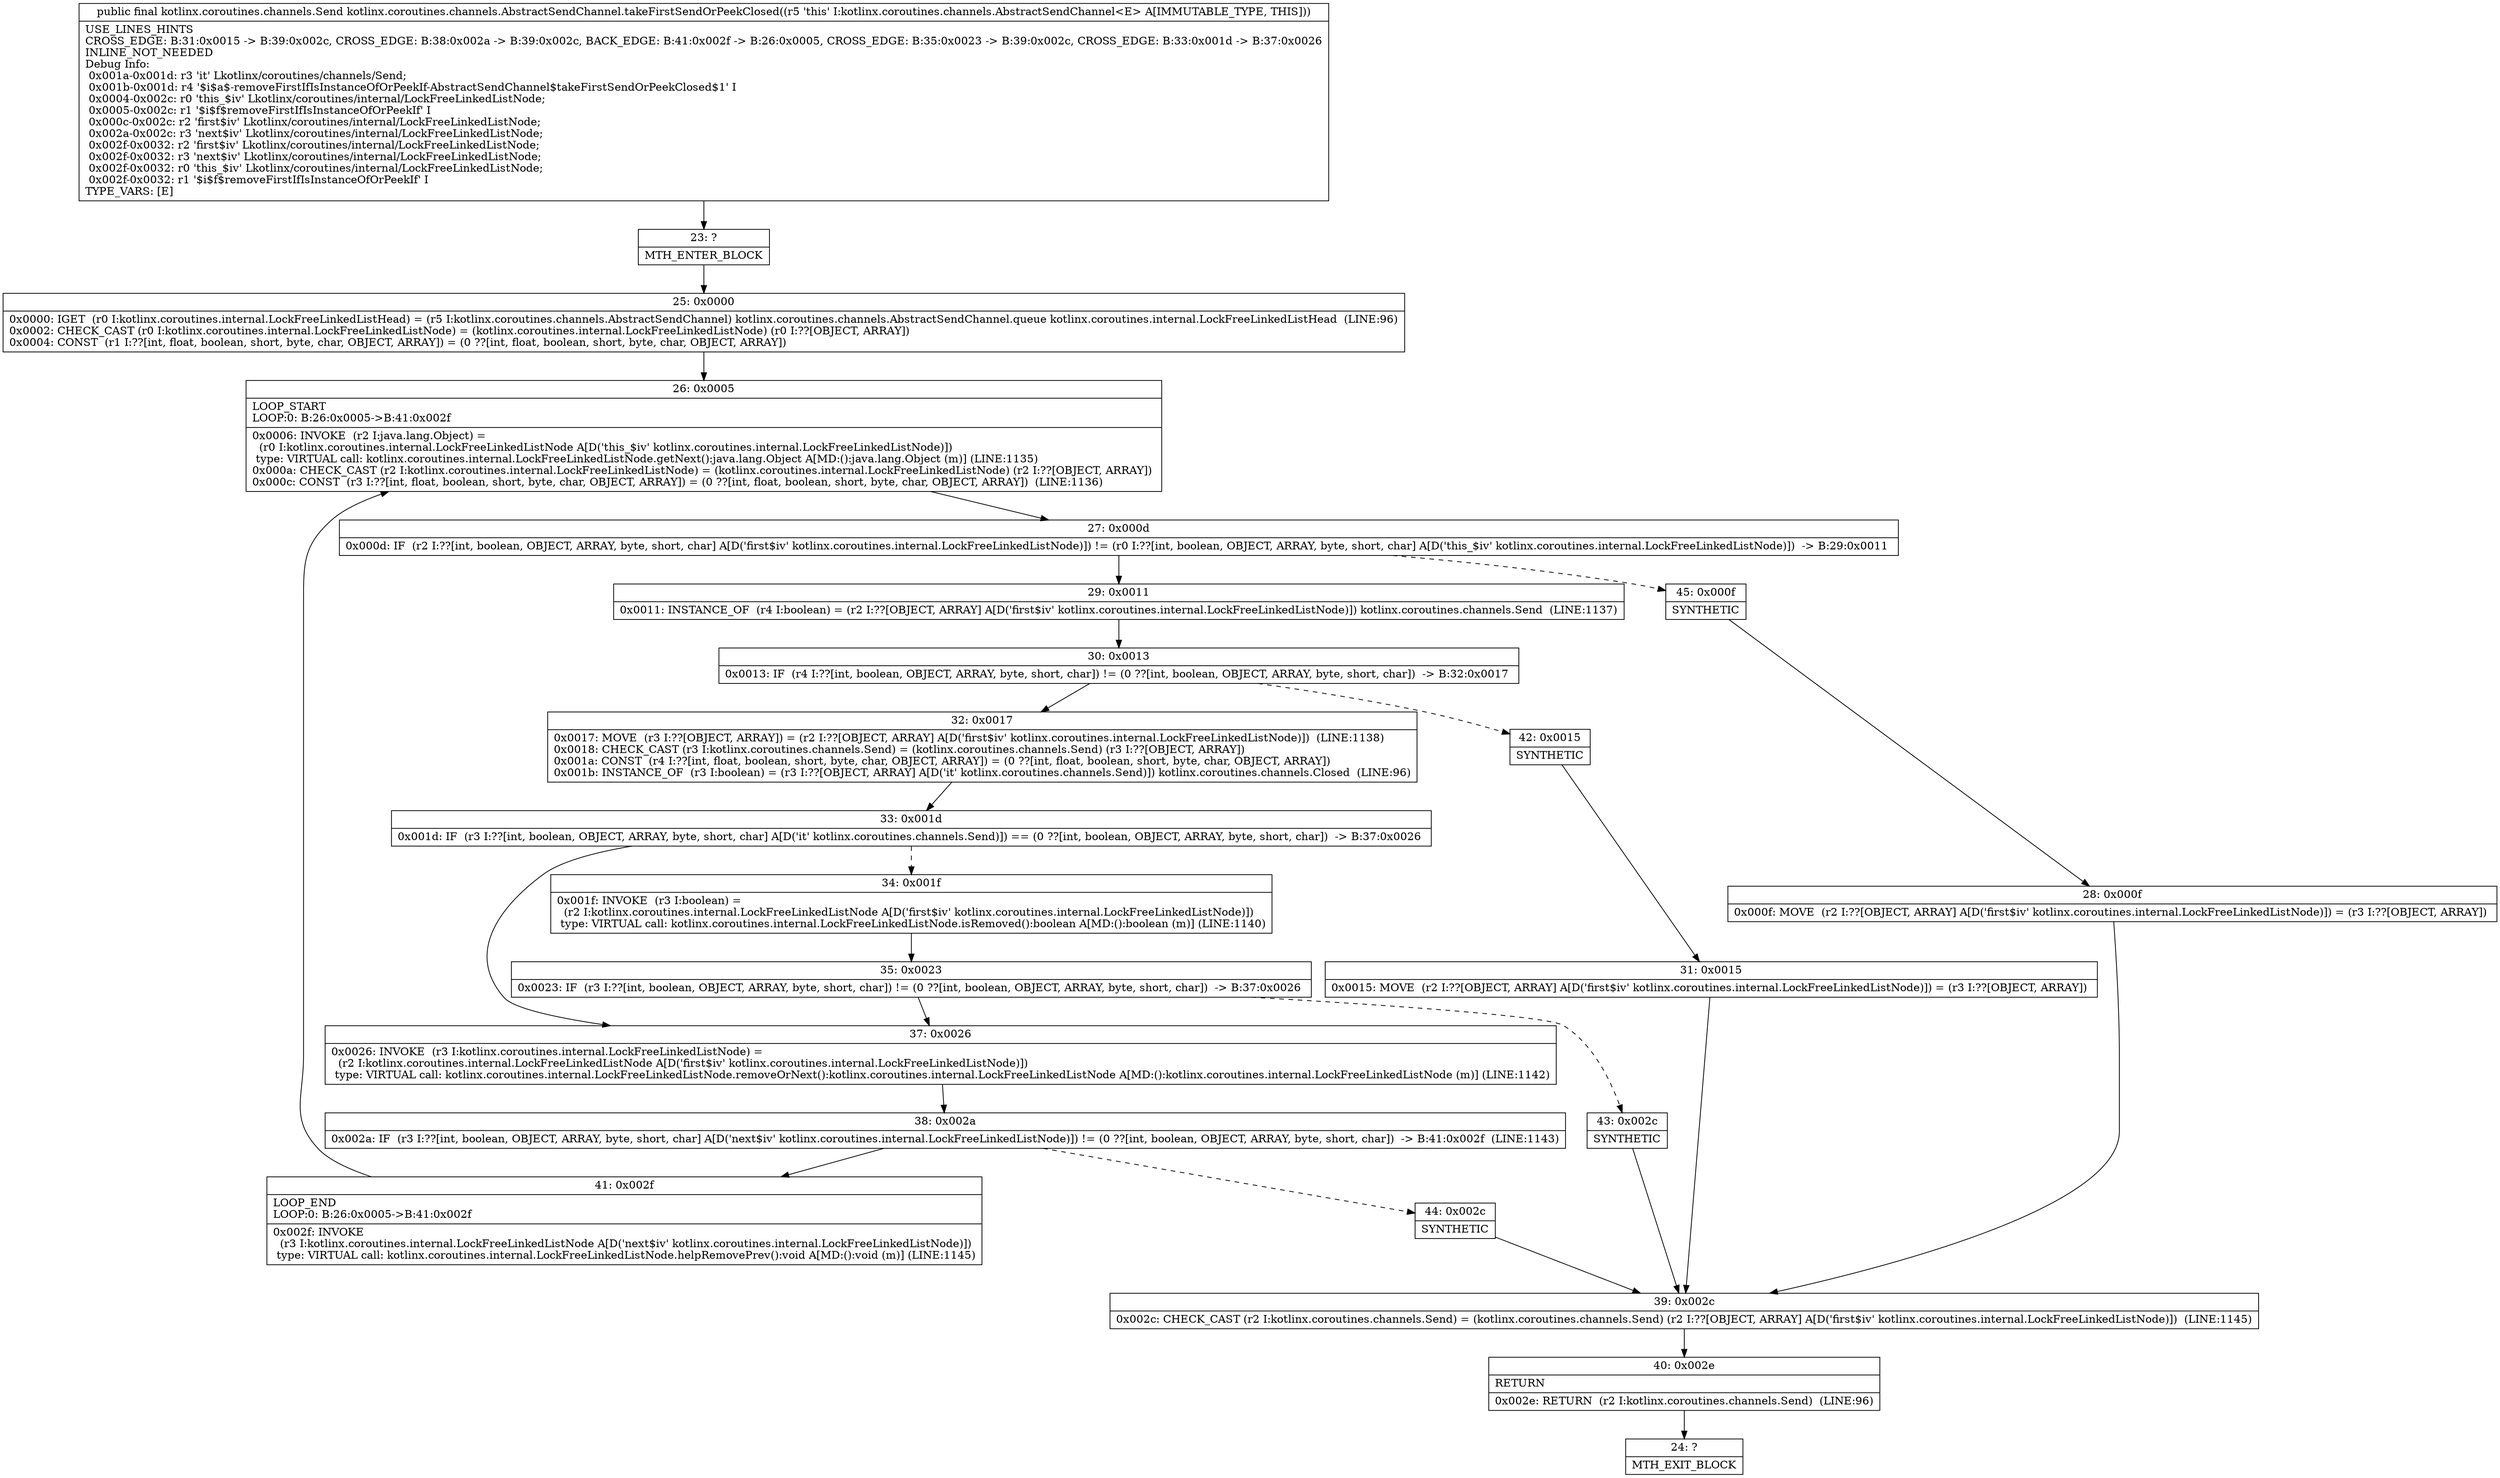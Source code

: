 digraph "CFG forkotlinx.coroutines.channels.AbstractSendChannel.takeFirstSendOrPeekClosed()Lkotlinx\/coroutines\/channels\/Send;" {
Node_23 [shape=record,label="{23\:\ ?|MTH_ENTER_BLOCK\l}"];
Node_25 [shape=record,label="{25\:\ 0x0000|0x0000: IGET  (r0 I:kotlinx.coroutines.internal.LockFreeLinkedListHead) = (r5 I:kotlinx.coroutines.channels.AbstractSendChannel) kotlinx.coroutines.channels.AbstractSendChannel.queue kotlinx.coroutines.internal.LockFreeLinkedListHead  (LINE:96)\l0x0002: CHECK_CAST (r0 I:kotlinx.coroutines.internal.LockFreeLinkedListNode) = (kotlinx.coroutines.internal.LockFreeLinkedListNode) (r0 I:??[OBJECT, ARRAY]) \l0x0004: CONST  (r1 I:??[int, float, boolean, short, byte, char, OBJECT, ARRAY]) = (0 ??[int, float, boolean, short, byte, char, OBJECT, ARRAY]) \l}"];
Node_26 [shape=record,label="{26\:\ 0x0005|LOOP_START\lLOOP:0: B:26:0x0005\-\>B:41:0x002f\l|0x0006: INVOKE  (r2 I:java.lang.Object) = \l  (r0 I:kotlinx.coroutines.internal.LockFreeLinkedListNode A[D('this_$iv' kotlinx.coroutines.internal.LockFreeLinkedListNode)])\l type: VIRTUAL call: kotlinx.coroutines.internal.LockFreeLinkedListNode.getNext():java.lang.Object A[MD:():java.lang.Object (m)] (LINE:1135)\l0x000a: CHECK_CAST (r2 I:kotlinx.coroutines.internal.LockFreeLinkedListNode) = (kotlinx.coroutines.internal.LockFreeLinkedListNode) (r2 I:??[OBJECT, ARRAY]) \l0x000c: CONST  (r3 I:??[int, float, boolean, short, byte, char, OBJECT, ARRAY]) = (0 ??[int, float, boolean, short, byte, char, OBJECT, ARRAY])  (LINE:1136)\l}"];
Node_27 [shape=record,label="{27\:\ 0x000d|0x000d: IF  (r2 I:??[int, boolean, OBJECT, ARRAY, byte, short, char] A[D('first$iv' kotlinx.coroutines.internal.LockFreeLinkedListNode)]) != (r0 I:??[int, boolean, OBJECT, ARRAY, byte, short, char] A[D('this_$iv' kotlinx.coroutines.internal.LockFreeLinkedListNode)])  \-\> B:29:0x0011 \l}"];
Node_29 [shape=record,label="{29\:\ 0x0011|0x0011: INSTANCE_OF  (r4 I:boolean) = (r2 I:??[OBJECT, ARRAY] A[D('first$iv' kotlinx.coroutines.internal.LockFreeLinkedListNode)]) kotlinx.coroutines.channels.Send  (LINE:1137)\l}"];
Node_30 [shape=record,label="{30\:\ 0x0013|0x0013: IF  (r4 I:??[int, boolean, OBJECT, ARRAY, byte, short, char]) != (0 ??[int, boolean, OBJECT, ARRAY, byte, short, char])  \-\> B:32:0x0017 \l}"];
Node_32 [shape=record,label="{32\:\ 0x0017|0x0017: MOVE  (r3 I:??[OBJECT, ARRAY]) = (r2 I:??[OBJECT, ARRAY] A[D('first$iv' kotlinx.coroutines.internal.LockFreeLinkedListNode)])  (LINE:1138)\l0x0018: CHECK_CAST (r3 I:kotlinx.coroutines.channels.Send) = (kotlinx.coroutines.channels.Send) (r3 I:??[OBJECT, ARRAY]) \l0x001a: CONST  (r4 I:??[int, float, boolean, short, byte, char, OBJECT, ARRAY]) = (0 ??[int, float, boolean, short, byte, char, OBJECT, ARRAY]) \l0x001b: INSTANCE_OF  (r3 I:boolean) = (r3 I:??[OBJECT, ARRAY] A[D('it' kotlinx.coroutines.channels.Send)]) kotlinx.coroutines.channels.Closed  (LINE:96)\l}"];
Node_33 [shape=record,label="{33\:\ 0x001d|0x001d: IF  (r3 I:??[int, boolean, OBJECT, ARRAY, byte, short, char] A[D('it' kotlinx.coroutines.channels.Send)]) == (0 ??[int, boolean, OBJECT, ARRAY, byte, short, char])  \-\> B:37:0x0026 \l}"];
Node_34 [shape=record,label="{34\:\ 0x001f|0x001f: INVOKE  (r3 I:boolean) = \l  (r2 I:kotlinx.coroutines.internal.LockFreeLinkedListNode A[D('first$iv' kotlinx.coroutines.internal.LockFreeLinkedListNode)])\l type: VIRTUAL call: kotlinx.coroutines.internal.LockFreeLinkedListNode.isRemoved():boolean A[MD:():boolean (m)] (LINE:1140)\l}"];
Node_35 [shape=record,label="{35\:\ 0x0023|0x0023: IF  (r3 I:??[int, boolean, OBJECT, ARRAY, byte, short, char]) != (0 ??[int, boolean, OBJECT, ARRAY, byte, short, char])  \-\> B:37:0x0026 \l}"];
Node_43 [shape=record,label="{43\:\ 0x002c|SYNTHETIC\l}"];
Node_39 [shape=record,label="{39\:\ 0x002c|0x002c: CHECK_CAST (r2 I:kotlinx.coroutines.channels.Send) = (kotlinx.coroutines.channels.Send) (r2 I:??[OBJECT, ARRAY] A[D('first$iv' kotlinx.coroutines.internal.LockFreeLinkedListNode)])  (LINE:1145)\l}"];
Node_40 [shape=record,label="{40\:\ 0x002e|RETURN\l|0x002e: RETURN  (r2 I:kotlinx.coroutines.channels.Send)  (LINE:96)\l}"];
Node_24 [shape=record,label="{24\:\ ?|MTH_EXIT_BLOCK\l}"];
Node_37 [shape=record,label="{37\:\ 0x0026|0x0026: INVOKE  (r3 I:kotlinx.coroutines.internal.LockFreeLinkedListNode) = \l  (r2 I:kotlinx.coroutines.internal.LockFreeLinkedListNode A[D('first$iv' kotlinx.coroutines.internal.LockFreeLinkedListNode)])\l type: VIRTUAL call: kotlinx.coroutines.internal.LockFreeLinkedListNode.removeOrNext():kotlinx.coroutines.internal.LockFreeLinkedListNode A[MD:():kotlinx.coroutines.internal.LockFreeLinkedListNode (m)] (LINE:1142)\l}"];
Node_38 [shape=record,label="{38\:\ 0x002a|0x002a: IF  (r3 I:??[int, boolean, OBJECT, ARRAY, byte, short, char] A[D('next$iv' kotlinx.coroutines.internal.LockFreeLinkedListNode)]) != (0 ??[int, boolean, OBJECT, ARRAY, byte, short, char])  \-\> B:41:0x002f  (LINE:1143)\l}"];
Node_41 [shape=record,label="{41\:\ 0x002f|LOOP_END\lLOOP:0: B:26:0x0005\-\>B:41:0x002f\l|0x002f: INVOKE  \l  (r3 I:kotlinx.coroutines.internal.LockFreeLinkedListNode A[D('next$iv' kotlinx.coroutines.internal.LockFreeLinkedListNode)])\l type: VIRTUAL call: kotlinx.coroutines.internal.LockFreeLinkedListNode.helpRemovePrev():void A[MD:():void (m)] (LINE:1145)\l}"];
Node_44 [shape=record,label="{44\:\ 0x002c|SYNTHETIC\l}"];
Node_42 [shape=record,label="{42\:\ 0x0015|SYNTHETIC\l}"];
Node_31 [shape=record,label="{31\:\ 0x0015|0x0015: MOVE  (r2 I:??[OBJECT, ARRAY] A[D('first$iv' kotlinx.coroutines.internal.LockFreeLinkedListNode)]) = (r3 I:??[OBJECT, ARRAY]) \l}"];
Node_45 [shape=record,label="{45\:\ 0x000f|SYNTHETIC\l}"];
Node_28 [shape=record,label="{28\:\ 0x000f|0x000f: MOVE  (r2 I:??[OBJECT, ARRAY] A[D('first$iv' kotlinx.coroutines.internal.LockFreeLinkedListNode)]) = (r3 I:??[OBJECT, ARRAY]) \l}"];
MethodNode[shape=record,label="{public final kotlinx.coroutines.channels.Send kotlinx.coroutines.channels.AbstractSendChannel.takeFirstSendOrPeekClosed((r5 'this' I:kotlinx.coroutines.channels.AbstractSendChannel\<E\> A[IMMUTABLE_TYPE, THIS]))  | USE_LINES_HINTS\lCROSS_EDGE: B:31:0x0015 \-\> B:39:0x002c, CROSS_EDGE: B:38:0x002a \-\> B:39:0x002c, BACK_EDGE: B:41:0x002f \-\> B:26:0x0005, CROSS_EDGE: B:35:0x0023 \-\> B:39:0x002c, CROSS_EDGE: B:33:0x001d \-\> B:37:0x0026\lINLINE_NOT_NEEDED\lDebug Info:\l  0x001a\-0x001d: r3 'it' Lkotlinx\/coroutines\/channels\/Send;\l  0x001b\-0x001d: r4 '$i$a$\-removeFirstIfIsInstanceOfOrPeekIf\-AbstractSendChannel$takeFirstSendOrPeekClosed$1' I\l  0x0004\-0x002c: r0 'this_$iv' Lkotlinx\/coroutines\/internal\/LockFreeLinkedListNode;\l  0x0005\-0x002c: r1 '$i$f$removeFirstIfIsInstanceOfOrPeekIf' I\l  0x000c\-0x002c: r2 'first$iv' Lkotlinx\/coroutines\/internal\/LockFreeLinkedListNode;\l  0x002a\-0x002c: r3 'next$iv' Lkotlinx\/coroutines\/internal\/LockFreeLinkedListNode;\l  0x002f\-0x0032: r2 'first$iv' Lkotlinx\/coroutines\/internal\/LockFreeLinkedListNode;\l  0x002f\-0x0032: r3 'next$iv' Lkotlinx\/coroutines\/internal\/LockFreeLinkedListNode;\l  0x002f\-0x0032: r0 'this_$iv' Lkotlinx\/coroutines\/internal\/LockFreeLinkedListNode;\l  0x002f\-0x0032: r1 '$i$f$removeFirstIfIsInstanceOfOrPeekIf' I\lTYPE_VARS: [E]\l}"];
MethodNode -> Node_23;Node_23 -> Node_25;
Node_25 -> Node_26;
Node_26 -> Node_27;
Node_27 -> Node_29;
Node_27 -> Node_45[style=dashed];
Node_29 -> Node_30;
Node_30 -> Node_32;
Node_30 -> Node_42[style=dashed];
Node_32 -> Node_33;
Node_33 -> Node_34[style=dashed];
Node_33 -> Node_37;
Node_34 -> Node_35;
Node_35 -> Node_37;
Node_35 -> Node_43[style=dashed];
Node_43 -> Node_39;
Node_39 -> Node_40;
Node_40 -> Node_24;
Node_37 -> Node_38;
Node_38 -> Node_41;
Node_38 -> Node_44[style=dashed];
Node_41 -> Node_26;
Node_44 -> Node_39;
Node_42 -> Node_31;
Node_31 -> Node_39;
Node_45 -> Node_28;
Node_28 -> Node_39;
}

